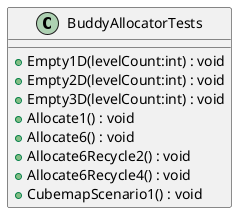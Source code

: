 @startuml
class BuddyAllocatorTests {
    + Empty1D(levelCount:int) : void
    + Empty2D(levelCount:int) : void
    + Empty3D(levelCount:int) : void
    + Allocate1() : void
    + Allocate6() : void
    + Allocate6Recycle2() : void
    + Allocate6Recycle4() : void
    + CubemapScenario1() : void
}
@enduml
